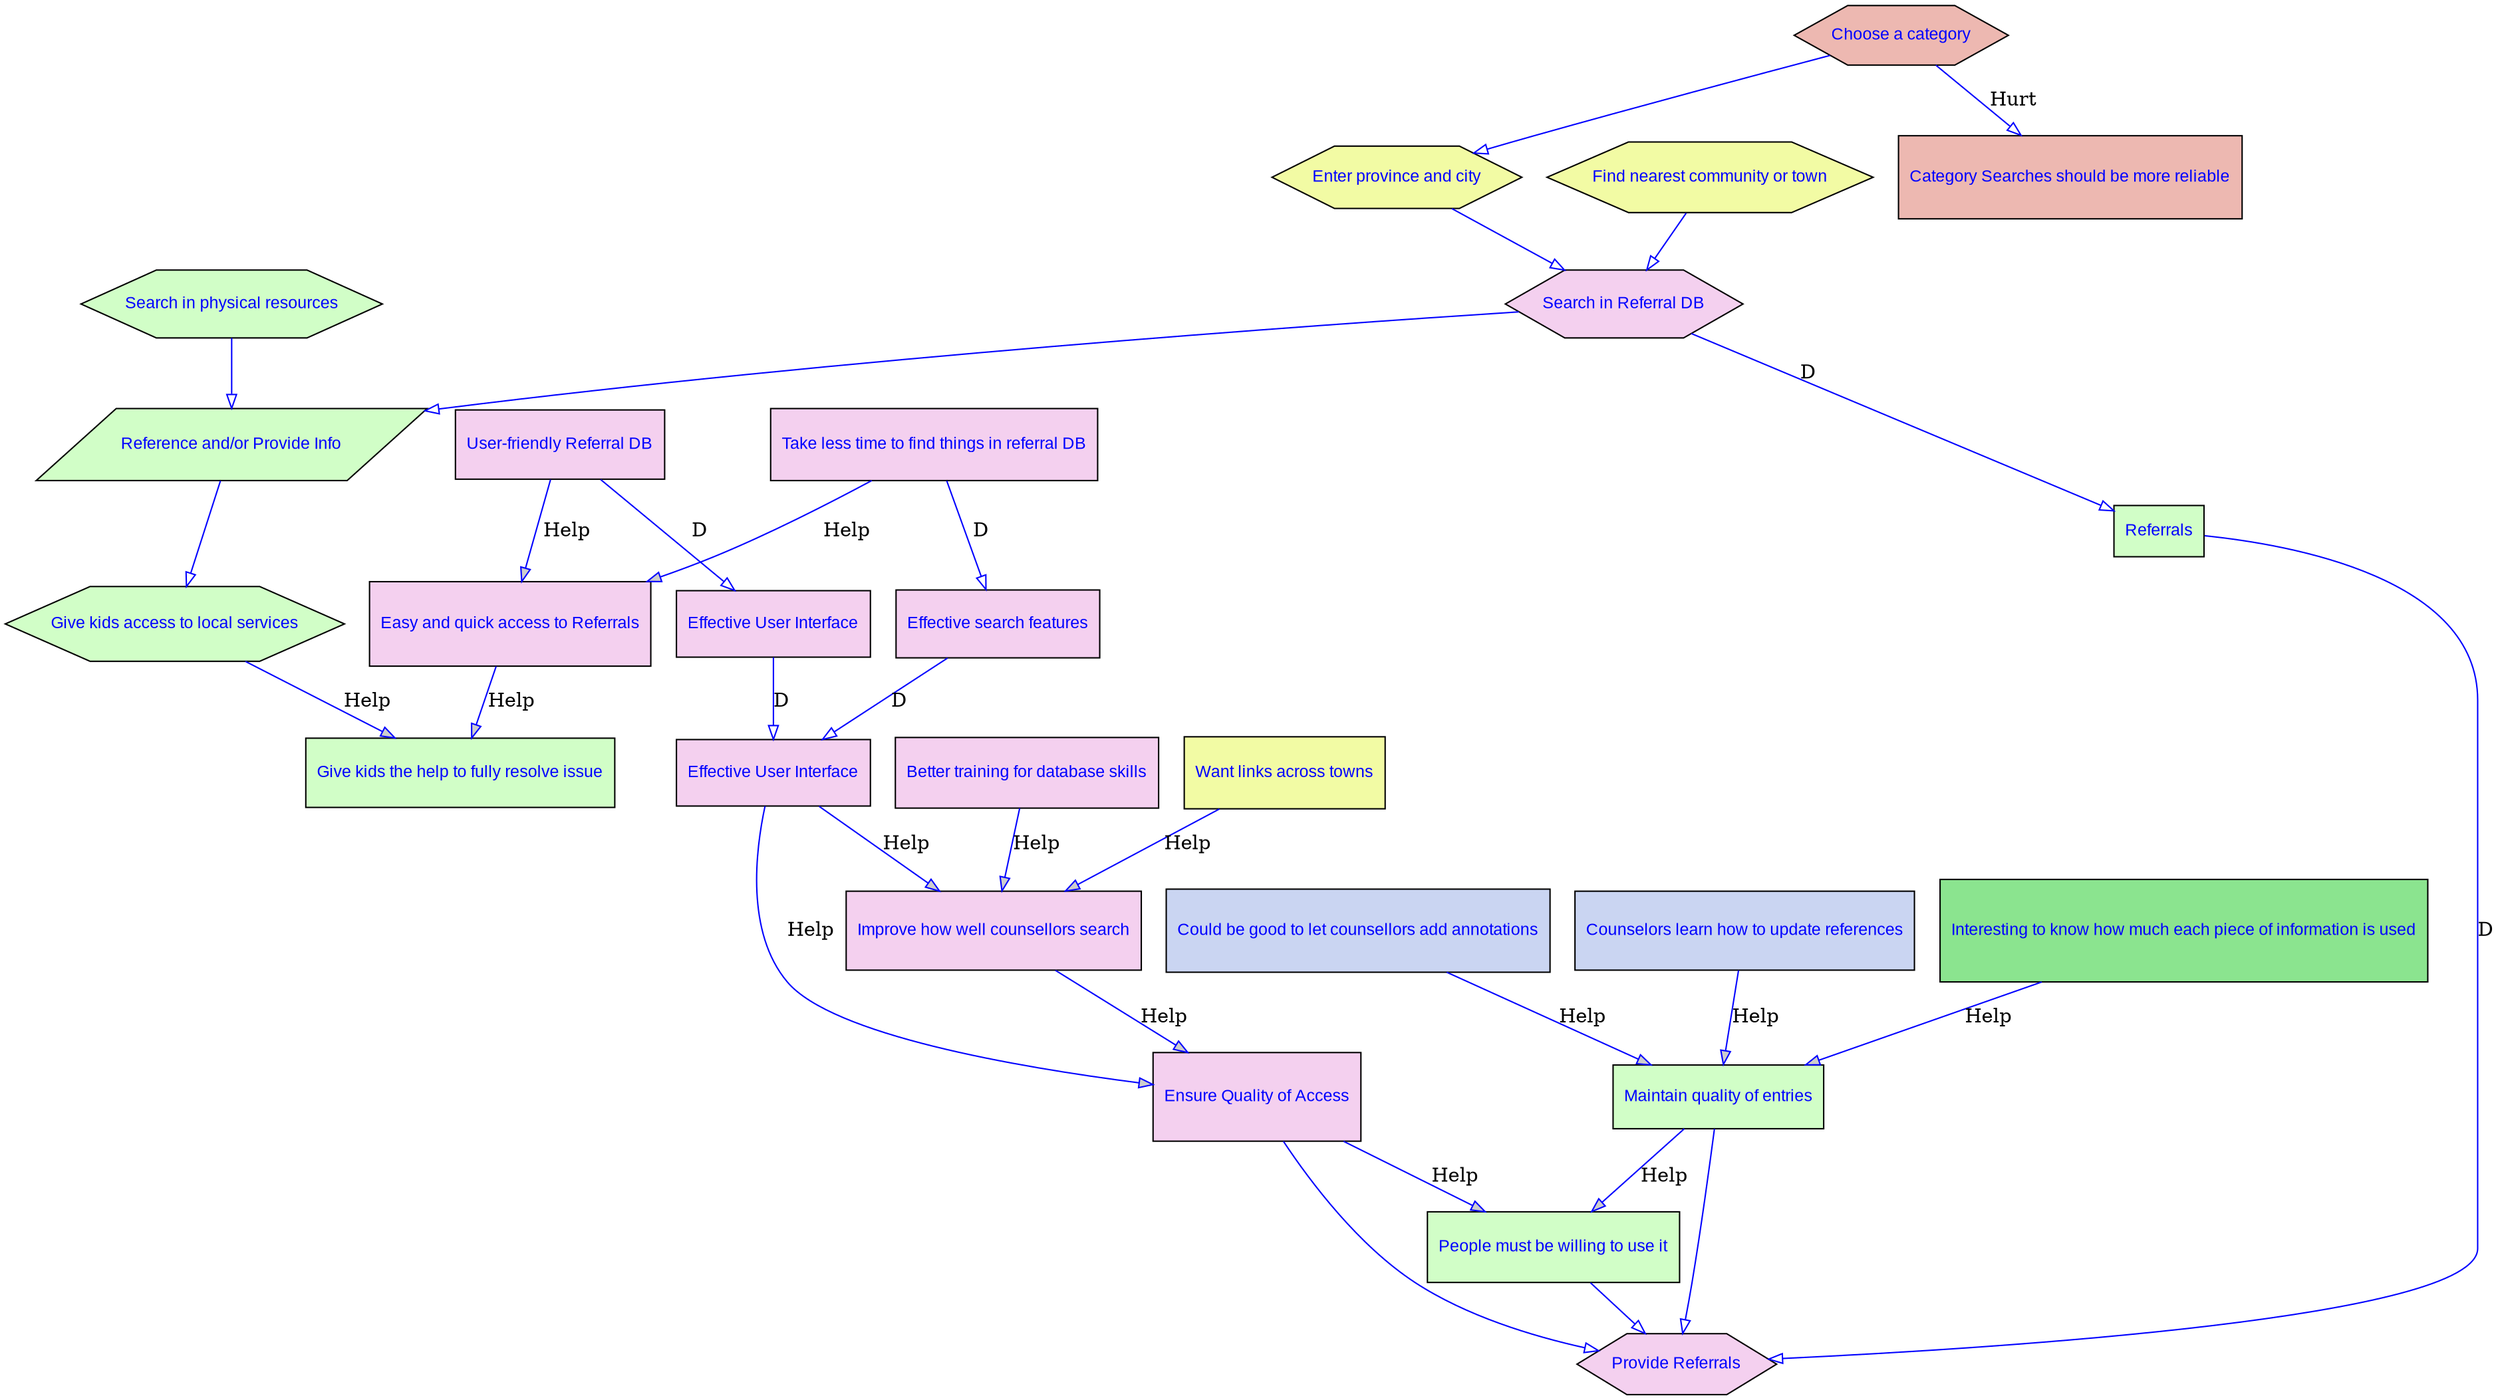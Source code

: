  digraph  RootGraph {
  node [color="#000000", fontcolor="#0000FF", fontname=Arial, fontsize="12", style=filled];
  edge [color="#0000FF"];
  "Search in physical resources" [width="1.06299212598425", height="0.680314960629921", pos="-316.062992125984,74.7212598425197", fillcolor="#D1FEC7", label="Search in physical resources", sides="6", shape=polygon];
  "Reference and/or Provide Info" [width="1.18110236220473", height="0.726832222895218", pos="-292.913385826772,166.953361599031", fillcolor="#D1FEC7", label="Reference and/or Provide Info", shape=parallelogram];
  "Search in Referral DB" [width="1.06299212598425", height="0.680314960629921", pos="-231.023622047244,74.7212598425197", fillcolor="#F4D0EF", label="Search in Referral DB", sides="6", shape=polygon];
  "Give kids access to local services" [width="1.18110236220472", height="0.755905511811023", pos="-363.779527559055,237.92125984252", fillcolor="#D1FEC7", label="Give kids access to local services", sides="6", shape=polygon];
  "Give kids the help to fully resolve issue" [width="1.16141732283463", height="0.698174485239669", pos="-373.937007874016,327.496486193038", fillcolor="#D1FEC7", label="Give kids the help to fully resolve issue", shape=box];
  "Effective User Interface" [width="1.10236220472441", height="0.662674087685118", pos="182.362204724409,-8.50393700787387", fillcolor="#F4D0EF", label="Effective User Interface", shape=box];
  "Improve how well counsellors search" [width="1.30845144356956", height="0.786562586173298", pos="147.07950081199,112.376741884839", fillcolor="#F4D0EF", label="Improve how well counsellors search", shape=box];
  "Take less time to find things in referral DB" [width="1.19549121811446", height="0.718657668871754", pos="-105.308772840793,118.470101276234", fillcolor="#F4D0EF", label="Take less time to find things in referral DB", shape=box];
  "Effective search features" [width="1.13113991654389", height="0.679973523246231", pos="20.8785173105406,66.9987318762345", fillcolor="#F4D0EF", label="Effective search features", shape=box];
  "Easy and quick access to Referrals" [width="1.40673046772499", height="0.845642045167509", pos="-198.806522059538,276.112404964613", fillcolor="#F4D0EF", label="Easy and quick access to Referrals", shape=box];
  "Enter province and city" [width="0.978100393700789", height="0.625984251968505", pos="-263.954232283464,5.8110236220472", fillcolor="#F2FBA4", label="Enter province and city", sides="6", shape=polygon];
  "Choose a category" [width="0.938730314960629", height="0.600787401574803", pos="-280.851377952756,-70.0251968503937", fillcolor="#EDB8B1", label="Choose a category", sides="6", shape=polygon];
  "Find nearest community or town" [width="1.10236220472441", height="0.70551181102362", pos="-174.441437007874,0", fillcolor="#F2FBA4", label="Find nearest community or town", sides="6", shape=polygon];
  "Ensure Quality of Access" [width="1.48622047244095", height="0.893426671789758", pos="261.195721284431,172.916762352859", fillcolor="#F4D0EF", label="Ensure Quality of Access", shape=box];
  "Want links across towns" [width="1.2098800740242", height="0.72730738665231", pos="310.012375578257,-12.5570915608318", fillcolor="#F2FBA4", label="Want links across towns", shape=box];
  "Better training for database skills" [width="1.18110236220473", height="0.710007951091201", pos="443.149606299213,-33.9672728158347", fillcolor="#F4D0EF", label="Better training for database skills", shape=box];
  "People must be willing to use it" [width="1.170656167979", height="0.703728325212658", pos="274.584566929134,317.302723644664", fillcolor="#D1FEC7", label="People must be willing to use it", shape=box];
  "Could be good to let counsellors add annotations" [width="1.39234161181525", height="0.836992327386956", pos="467.76209330094,257.848259219001", fillcolor="#CAD5F2", label="Could be good to let counsellors add annotations", shape=box];
  "Maintain quality of entries" [width="1.06552311864363", height="0.6405286370745", pos="428.595052743612,328.255881328383", fillcolor="#D1FEC7", label="Maintain quality of entries", shape=box];
  "Counselors learn how to update references" [width="1.3083052708746", height="0.786474715909912", pos="565.8391472318,288.155609457796", fillcolor="#CAD5F2", label="Counselors learn how to update references", shape=box];
  "Interesting to know how much each piece of information is used" [width="1.70603674540683", height="1.02556704046506", pos="386.456692913386,179.597578811073", fillcolor="#8BE48F", label="Interesting to know how much each piece of information is used", shape=box];
  "Provide Referrals" [width="0.964566929133858", height="0.617322834645669", pos="389.055118110236,386.003149606299", fillcolor="#F4D0EF", label="Provide Referrals", sides="6", shape=polygon];
  "Referrals" [width="0.828125", height="0.517578125", pos="18.4739173228346,262.412340059055", fillcolor="#D1FEC7", label=Referrals, shape=box];
  "User-friendly Referral DB" [width="1.16141732283463", height="0.698174485239669", pos="-190.629921259843,181.039793279652", fillcolor="#F4D0EF", label="User-friendly Referral DB", shape=box];
  "Effective User Interface1" [width="1.10236220472441", height="0.662674087685118", pos="20.7874015748032,189.92125984252", fillcolor="#F4D0EF", label="Effective User Interface", shape=box];
  "Category Searches should be more reliable" [width="1.37795275590551", height="0.828342609606397", pos="-444.566929133858,90.2927748907122", fillcolor="#EDB8B1", label="Category Searches should be more reliable", shape=box];
  "Search in physical resources"->"Reference and/or Provide Info" [fillcolor="#FFFFFF"];
  "Search in Referral DB"->"Reference and/or Provide Info" [fillcolor="#FFFFFF"];
  "Give kids access to local services"->"Give kids the help to fully resolve issue" [fillcolor="#CDCDCD", label=Help];
  "Reference and/or Provide Info"->"Give kids access to local services" [fillcolor="#FFFFFF"];
  "Effective User Interface"->"Improve how well counsellors search" [fillcolor="#CDCDCD", label=Help];
  "Take less time to find things in referral DB"->"Effective search features" [fillcolor="#FFFFFF", label=D];
  "Effective search features"->"Effective User Interface" [fillcolor="#FFFFFF", label=D];
  "Take less time to find things in referral DB"->"Easy and quick access to Referrals" [fillcolor="#CDCDCD", label=Help];
  "Enter province and city"->"Search in Referral DB" [fillcolor="#FFFFFF"];
  "Choose a category"->"Enter province and city" [fillcolor="#FFFFFF"];
  "Find nearest community or town"->"Search in Referral DB" [fillcolor="#FFFFFF"];
  "Effective User Interface"->"Ensure Quality of Access" [fillcolor="#CDCDCD", label=Help];
  "Improve how well counsellors search"->"Ensure Quality of Access" [fillcolor="#CDCDCD", label=Help];
  "Want links across towns"->"Improve how well counsellors search" [fillcolor="#CDCDCD", label=Help];
  "Better training for database skills"->"Improve how well counsellors search" [fillcolor="#CDCDCD", label=Help];
  "Ensure Quality of Access"->"People must be willing to use it" [fillcolor="#CDCDCD", label=Help];
  "Could be good to let counsellors add annotations"->"Maintain quality of entries" [fillcolor="#CDCDCD", label=Help];
  "Counselors learn how to update references"->"Maintain quality of entries" [fillcolor="#CDCDCD", label=Help];
  "Maintain quality of entries"->"People must be willing to use it" [fillcolor="#CDCDCD", label=Help];
  "Interesting to know how much each piece of information is used"->"Maintain quality of entries" [fillcolor="#CDCDCD", label=Help];
  "Maintain quality of entries"->"Provide Referrals" [fillcolor="#FFFFFF"];
  "People must be willing to use it"->"Provide Referrals" [fillcolor="#FFFFFF"];
  "Ensure Quality of Access"->"Provide Referrals" [fillcolor="#FFFFFF"];
  "Referrals"->"Provide Referrals" [fillcolor="#FFFFFF", label=D];
  "Search in Referral DB"->"Referrals" [fillcolor="#FFFFFF", label=D];
  "User-friendly Referral DB"->"Effective User Interface1" [fillcolor="#FFFFFF", label=D];
  "User-friendly Referral DB"->"Easy and quick access to Referrals" [fillcolor="#CDCDCD", label=Help];
  "Effective User Interface1"->"Effective User Interface" [fillcolor="#FFFFFF", label=D];
  "Choose a category"->"Category Searches should be more reliable" [fillcolor="#FFFFFF", label=Hurt];
  "Easy and quick access to Referrals"->"Give kids the help to fully resolve issue" [fillcolor="#CDCDCD", label=Help];
}
